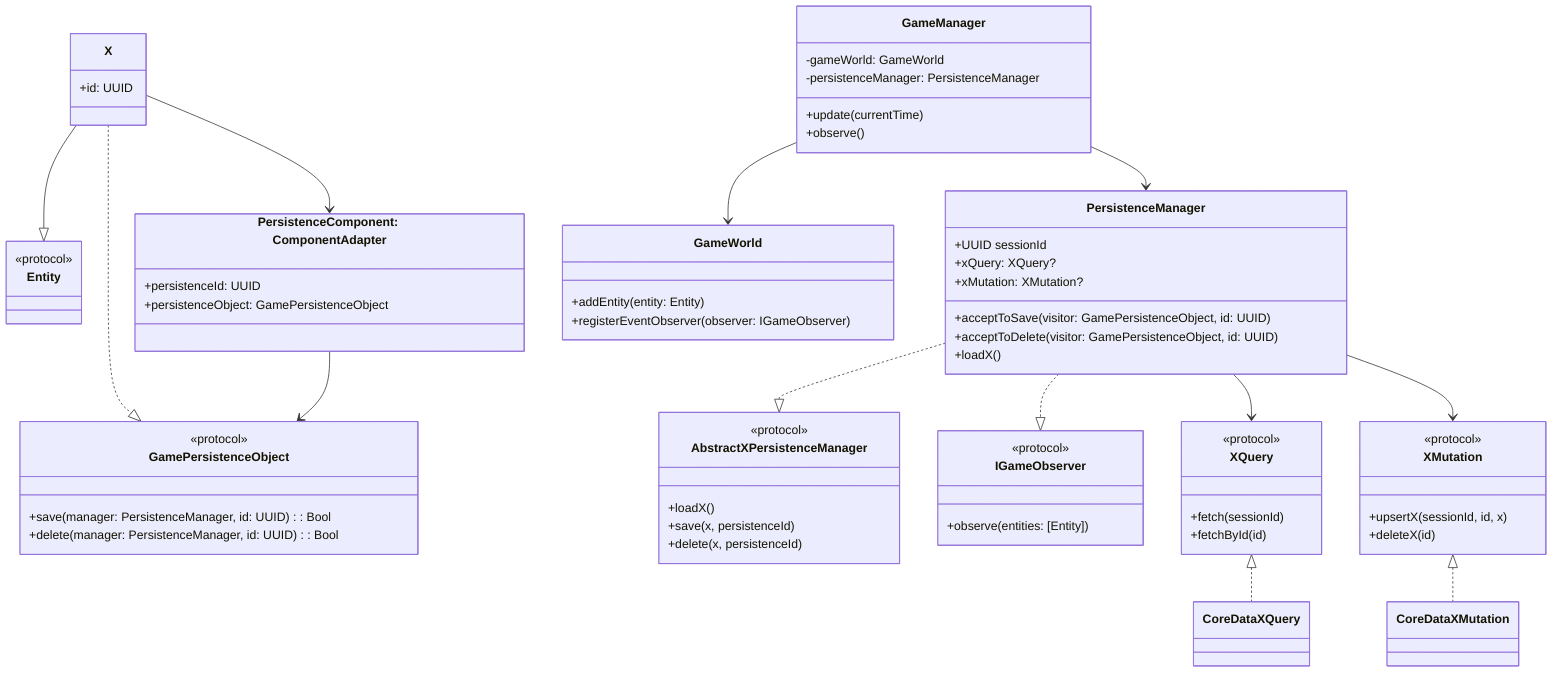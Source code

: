 classDiagram
    %% === Protocols / Interfaces ===
    class Entity {
        <<protocol>>
    }
    class IGameObserver {
        <<protocol>>
        +observe(entities: [Entity])
    }
    class GamePersistenceObject {
        <<protocol>>
        +save(manager: PersistenceManager, id: UUID) : Bool
        +delete(manager: PersistenceManager, id: UUID) : Bool
    }
    class AbstractXPersistenceManager {
        <<protocol>>
        +loadX()
        +save(x, persistenceId)
        +delete(x, persistenceId)
    }
    class XQuery {
        <<protocol>>
        +fetch(sessionId)
        +fetchById(id)
    }
    class XMutation {
        <<protocol>>
        +upsertX(sessionId, id, x)
        +deleteX(id)
    }

    %% === Core Classes ===
    class X {
        +id: UUID
    }
    class PersistenceManager {
        +UUID sessionId
        +xQuery: XQuery?
        +xMutation: XMutation?
        +acceptToSave(visitor: GamePersistenceObject, id: UUID)
        +acceptToDelete(visitor: GamePersistenceObject, id: UUID)
        +loadX()
    }
    class GameWorld {
        +addEntity(entity: Entity)
        +registerEventObserver(observer: IGameObserver)
    }
    class GameManager {
        -gameWorld: GameWorld
        -persistenceManager: PersistenceManager
        +update(currentTime)
        +observe()
    }
    class PersistenceComponent["PersistenceComponent: ComponentAdapter"] {
        +persistenceId: UUID
        +persistenceObject: GamePersistenceObject
    }
    class CoreDataXQuery
    class CoreDataXMutation

    %% === Relationships ===
    X --|> Entity
    X ..|> GamePersistenceObject

    PersistenceManager ..|> AbstractXPersistenceManager
    PersistenceManager ..|> IGameObserver

    XQuery <|.. CoreDataXQuery
    XMutation <|.. CoreDataXMutation

    PersistenceManager --> XQuery
    PersistenceManager --> XMutation

    GameManager --> GameWorld
    GameManager --> PersistenceManager

    X --> PersistenceComponent
    PersistenceComponent --> GamePersistenceObject